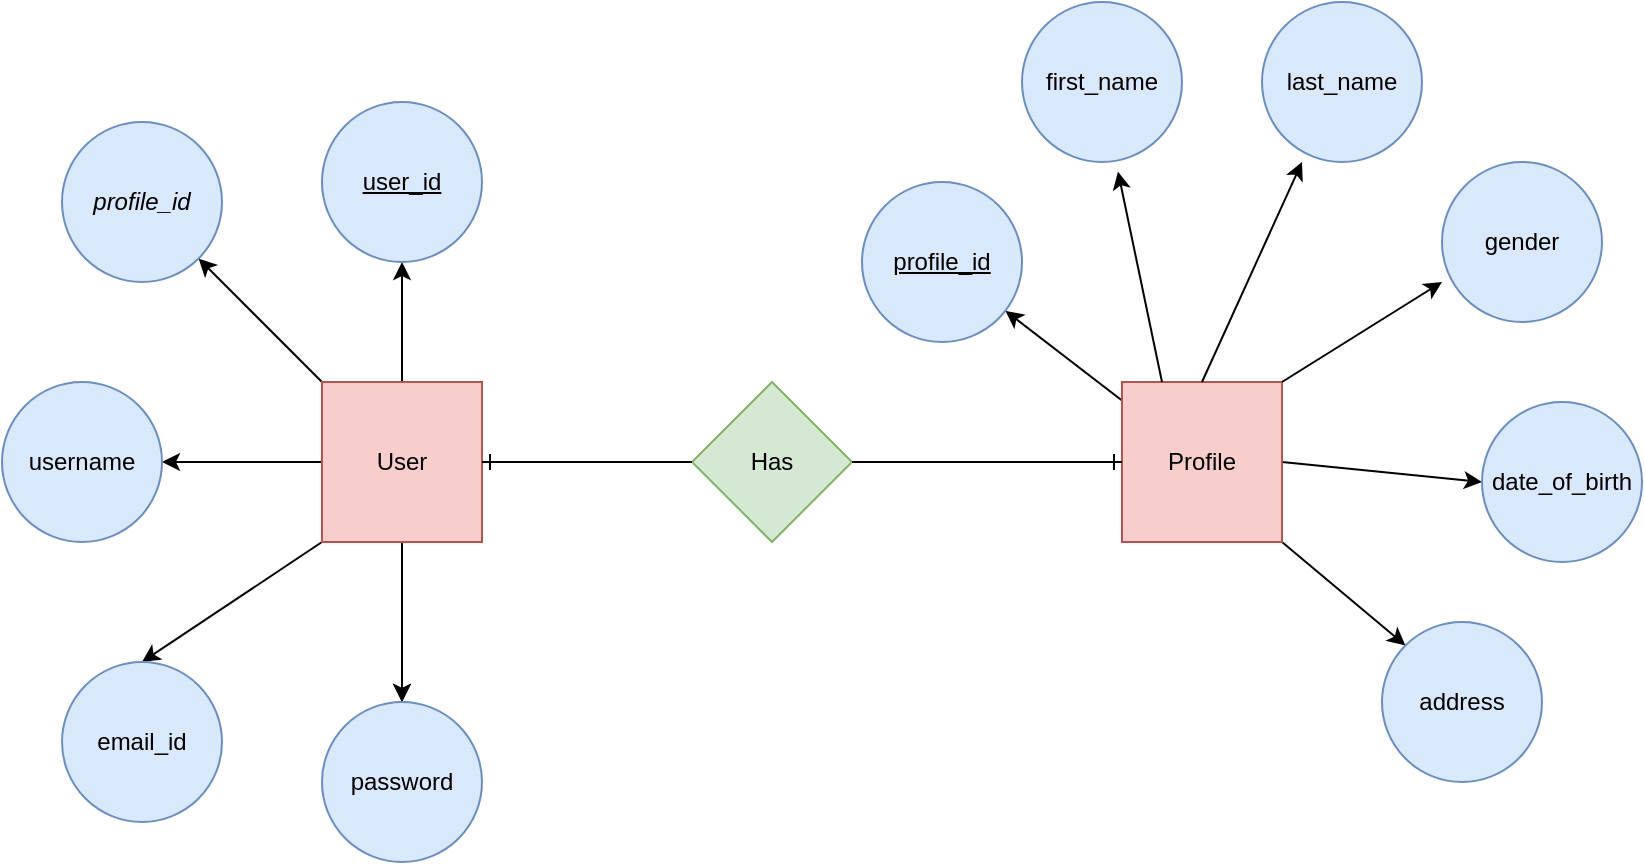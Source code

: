 <mxfile version="23.0.2" type="github">
  <diagram id="R2lEEEUBdFMjLlhIrx00" name="Page-1">
    <mxGraphModel dx="1002" dy="1669" grid="1" gridSize="10" guides="1" tooltips="1" connect="1" arrows="1" fold="1" page="1" pageScale="1" pageWidth="850" pageHeight="1100" math="0" shadow="0" extFonts="Permanent Marker^https://fonts.googleapis.com/css?family=Permanent+Marker">
      <root>
        <mxCell id="0" />
        <mxCell id="1" parent="0" />
        <mxCell id="JlWPOsAmAVWqgajGKJni-34" value="" style="edgeStyle=orthogonalEdgeStyle;rounded=0;orthogonalLoop=1;jettySize=auto;html=1;" edge="1" parent="1" source="JlWPOsAmAVWqgajGKJni-32" target="JlWPOsAmAVWqgajGKJni-33">
          <mxGeometry relative="1" as="geometry" />
        </mxCell>
        <mxCell id="JlWPOsAmAVWqgajGKJni-36" value="" style="edgeStyle=orthogonalEdgeStyle;rounded=0;orthogonalLoop=1;jettySize=auto;html=1;" edge="1" parent="1" source="JlWPOsAmAVWqgajGKJni-32" target="JlWPOsAmAVWqgajGKJni-35">
          <mxGeometry relative="1" as="geometry" />
        </mxCell>
        <mxCell id="JlWPOsAmAVWqgajGKJni-38" value="" style="edgeStyle=orthogonalEdgeStyle;rounded=0;orthogonalLoop=1;jettySize=auto;html=1;" edge="1" parent="1" source="JlWPOsAmAVWqgajGKJni-32" target="JlWPOsAmAVWqgajGKJni-37">
          <mxGeometry relative="1" as="geometry" />
        </mxCell>
        <mxCell id="JlWPOsAmAVWqgajGKJni-39" value="" style="edgeStyle=orthogonalEdgeStyle;rounded=0;orthogonalLoop=1;jettySize=auto;html=1;" edge="1" parent="1" source="JlWPOsAmAVWqgajGKJni-32" target="JlWPOsAmAVWqgajGKJni-37">
          <mxGeometry relative="1" as="geometry" />
        </mxCell>
        <mxCell id="JlWPOsAmAVWqgajGKJni-40" style="rounded=0;orthogonalLoop=1;jettySize=auto;html=1;exitX=0;exitY=1;exitDx=0;exitDy=0;entryX=0.5;entryY=0;entryDx=0;entryDy=0;" edge="1" parent="1" source="JlWPOsAmAVWqgajGKJni-32" target="JlWPOsAmAVWqgajGKJni-41">
          <mxGeometry relative="1" as="geometry">
            <mxPoint x="110" y="260" as="targetPoint" />
          </mxGeometry>
        </mxCell>
        <mxCell id="JlWPOsAmAVWqgajGKJni-43" style="rounded=0;orthogonalLoop=1;jettySize=auto;html=1;exitX=0;exitY=0;exitDx=0;exitDy=0;entryX=1;entryY=1;entryDx=0;entryDy=0;" edge="1" parent="1" source="JlWPOsAmAVWqgajGKJni-32" target="JlWPOsAmAVWqgajGKJni-42">
          <mxGeometry relative="1" as="geometry" />
        </mxCell>
        <mxCell id="JlWPOsAmAVWqgajGKJni-32" value="User" style="whiteSpace=wrap;html=1;aspect=fixed;fillColor=#f8cecc;strokeColor=#b85450;" vertex="1" parent="1">
          <mxGeometry x="160" y="120" width="80" height="80" as="geometry" />
        </mxCell>
        <mxCell id="JlWPOsAmAVWqgajGKJni-33" value="&lt;u&gt;user_id&lt;/u&gt;" style="ellipse;whiteSpace=wrap;html=1;fillColor=#dae8fc;strokeColor=#6c8ebf;" vertex="1" parent="1">
          <mxGeometry x="160" y="-20" width="80" height="80" as="geometry" />
        </mxCell>
        <mxCell id="JlWPOsAmAVWqgajGKJni-35" value="username" style="ellipse;whiteSpace=wrap;html=1;fillColor=#dae8fc;strokeColor=#6c8ebf;" vertex="1" parent="1">
          <mxGeometry y="120" width="80" height="80" as="geometry" />
        </mxCell>
        <mxCell id="JlWPOsAmAVWqgajGKJni-37" value="password" style="ellipse;whiteSpace=wrap;html=1;fillColor=#dae8fc;strokeColor=#6c8ebf;" vertex="1" parent="1">
          <mxGeometry x="160" y="280" width="80" height="80" as="geometry" />
        </mxCell>
        <mxCell id="JlWPOsAmAVWqgajGKJni-41" value="email_id" style="ellipse;whiteSpace=wrap;html=1;aspect=fixed;fillColor=#dae8fc;strokeColor=#6c8ebf;" vertex="1" parent="1">
          <mxGeometry x="30" y="260" width="80" height="80" as="geometry" />
        </mxCell>
        <mxCell id="JlWPOsAmAVWqgajGKJni-42" value="&lt;i&gt;profile_id&lt;/i&gt;" style="ellipse;whiteSpace=wrap;html=1;aspect=fixed;fillColor=#dae8fc;strokeColor=#6c8ebf;" vertex="1" parent="1">
          <mxGeometry x="30" y="-10" width="80" height="80" as="geometry" />
        </mxCell>
        <mxCell id="JlWPOsAmAVWqgajGKJni-44" value="Has" style="rhombus;whiteSpace=wrap;html=1;fillColor=#d5e8d4;strokeColor=#82b366;" vertex="1" parent="1">
          <mxGeometry x="345" y="120" width="80" height="80" as="geometry" />
        </mxCell>
        <mxCell id="JlWPOsAmAVWqgajGKJni-46" value="" style="edgeStyle=entityRelationEdgeStyle;fontSize=12;html=1;endArrow=ERone;endFill=1;rounded=0;exitX=0;exitY=0.5;exitDx=0;exitDy=0;entryX=1;entryY=0.5;entryDx=0;entryDy=0;" edge="1" parent="1" source="JlWPOsAmAVWqgajGKJni-44" target="JlWPOsAmAVWqgajGKJni-32">
          <mxGeometry width="100" height="100" relative="1" as="geometry">
            <mxPoint x="390" y="110" as="sourcePoint" />
            <mxPoint x="290" y="210" as="targetPoint" />
          </mxGeometry>
        </mxCell>
        <mxCell id="JlWPOsAmAVWqgajGKJni-51" value="" style="rounded=0;orthogonalLoop=1;jettySize=auto;html=1;" edge="1" parent="1" source="JlWPOsAmAVWqgajGKJni-48" target="JlWPOsAmAVWqgajGKJni-50">
          <mxGeometry relative="1" as="geometry" />
        </mxCell>
        <mxCell id="JlWPOsAmAVWqgajGKJni-62" style="rounded=0;orthogonalLoop=1;jettySize=auto;html=1;exitX=1;exitY=0.5;exitDx=0;exitDy=0;entryX=0;entryY=0.5;entryDx=0;entryDy=0;" edge="1" parent="1" source="JlWPOsAmAVWqgajGKJni-48" target="JlWPOsAmAVWqgajGKJni-56">
          <mxGeometry relative="1" as="geometry" />
        </mxCell>
        <mxCell id="JlWPOsAmAVWqgajGKJni-63" style="rounded=0;orthogonalLoop=1;jettySize=auto;html=1;exitX=1;exitY=1;exitDx=0;exitDy=0;entryX=0;entryY=0;entryDx=0;entryDy=0;" edge="1" parent="1" source="JlWPOsAmAVWqgajGKJni-48" target="JlWPOsAmAVWqgajGKJni-57">
          <mxGeometry relative="1" as="geometry" />
        </mxCell>
        <mxCell id="JlWPOsAmAVWqgajGKJni-48" value="Profile" style="whiteSpace=wrap;html=1;aspect=fixed;fillColor=#f8cecc;strokeColor=#b85450;" vertex="1" parent="1">
          <mxGeometry x="560" y="120" width="80" height="80" as="geometry" />
        </mxCell>
        <mxCell id="JlWPOsAmAVWqgajGKJni-49" value="" style="edgeStyle=entityRelationEdgeStyle;fontSize=12;html=1;endArrow=ERone;endFill=1;rounded=0;entryX=0;entryY=0.5;entryDx=0;entryDy=0;exitX=1;exitY=0.5;exitDx=0;exitDy=0;" edge="1" parent="1" source="JlWPOsAmAVWqgajGKJni-44" target="JlWPOsAmAVWqgajGKJni-48">
          <mxGeometry width="100" height="100" relative="1" as="geometry">
            <mxPoint x="440" y="220.5" as="sourcePoint" />
            <mxPoint x="545" y="220" as="targetPoint" />
          </mxGeometry>
        </mxCell>
        <mxCell id="JlWPOsAmAVWqgajGKJni-50" value="&lt;u&gt;profile_id&lt;/u&gt;" style="ellipse;whiteSpace=wrap;html=1;fillColor=#dae8fc;strokeColor=#6c8ebf;" vertex="1" parent="1">
          <mxGeometry x="430" y="20" width="80" height="80" as="geometry" />
        </mxCell>
        <mxCell id="JlWPOsAmAVWqgajGKJni-52" value="first_name" style="ellipse;whiteSpace=wrap;html=1;fillColor=#dae8fc;strokeColor=#6c8ebf;" vertex="1" parent="1">
          <mxGeometry x="510" y="-70" width="80" height="80" as="geometry" />
        </mxCell>
        <mxCell id="JlWPOsAmAVWqgajGKJni-54" value="last_name" style="ellipse;whiteSpace=wrap;html=1;fillColor=#dae8fc;strokeColor=#6c8ebf;" vertex="1" parent="1">
          <mxGeometry x="630" y="-70" width="80" height="80" as="geometry" />
        </mxCell>
        <mxCell id="JlWPOsAmAVWqgajGKJni-56" value="date_of_birth" style="ellipse;whiteSpace=wrap;html=1;aspect=fixed;fillColor=#dae8fc;strokeColor=#6c8ebf;" vertex="1" parent="1">
          <mxGeometry x="740" y="130" width="80" height="80" as="geometry" />
        </mxCell>
        <mxCell id="JlWPOsAmAVWqgajGKJni-57" value="address" style="ellipse;whiteSpace=wrap;html=1;aspect=fixed;fillColor=#dae8fc;strokeColor=#6c8ebf;" vertex="1" parent="1">
          <mxGeometry x="690" y="240" width="80" height="80" as="geometry" />
        </mxCell>
        <mxCell id="JlWPOsAmAVWqgajGKJni-58" value="gender" style="ellipse;whiteSpace=wrap;html=1;aspect=fixed;fillColor=#dae8fc;strokeColor=#6c8ebf;" vertex="1" parent="1">
          <mxGeometry x="720" y="10" width="80" height="80" as="geometry" />
        </mxCell>
        <mxCell id="JlWPOsAmAVWqgajGKJni-59" value="" style="rounded=0;orthogonalLoop=1;jettySize=auto;html=1;exitX=0.25;exitY=0;exitDx=0;exitDy=0;entryX=0.6;entryY=1.06;entryDx=0;entryDy=0;entryPerimeter=0;" edge="1" parent="1" source="JlWPOsAmAVWqgajGKJni-48" target="JlWPOsAmAVWqgajGKJni-52">
          <mxGeometry relative="1" as="geometry">
            <mxPoint x="579" y="115" as="sourcePoint" />
            <mxPoint x="521" y="70" as="targetPoint" />
          </mxGeometry>
        </mxCell>
        <mxCell id="JlWPOsAmAVWqgajGKJni-60" value="" style="rounded=0;orthogonalLoop=1;jettySize=auto;html=1;exitX=0.5;exitY=0;exitDx=0;exitDy=0;entryX=0.25;entryY=1;entryDx=0;entryDy=0;entryPerimeter=0;" edge="1" parent="1" source="JlWPOsAmAVWqgajGKJni-48" target="JlWPOsAmAVWqgajGKJni-54">
          <mxGeometry relative="1" as="geometry">
            <mxPoint x="590" y="130" as="sourcePoint" />
            <mxPoint x="560" y="20" as="targetPoint" />
          </mxGeometry>
        </mxCell>
        <mxCell id="JlWPOsAmAVWqgajGKJni-61" value="" style="rounded=0;orthogonalLoop=1;jettySize=auto;html=1;exitX=1;exitY=0;exitDx=0;exitDy=0;entryX=0;entryY=0.75;entryDx=0;entryDy=0;entryPerimeter=0;" edge="1" parent="1" source="JlWPOsAmAVWqgajGKJni-48" target="JlWPOsAmAVWqgajGKJni-58">
          <mxGeometry relative="1" as="geometry">
            <mxPoint x="610" y="130" as="sourcePoint" />
            <mxPoint x="652" y="8" as="targetPoint" />
          </mxGeometry>
        </mxCell>
      </root>
    </mxGraphModel>
  </diagram>
</mxfile>
